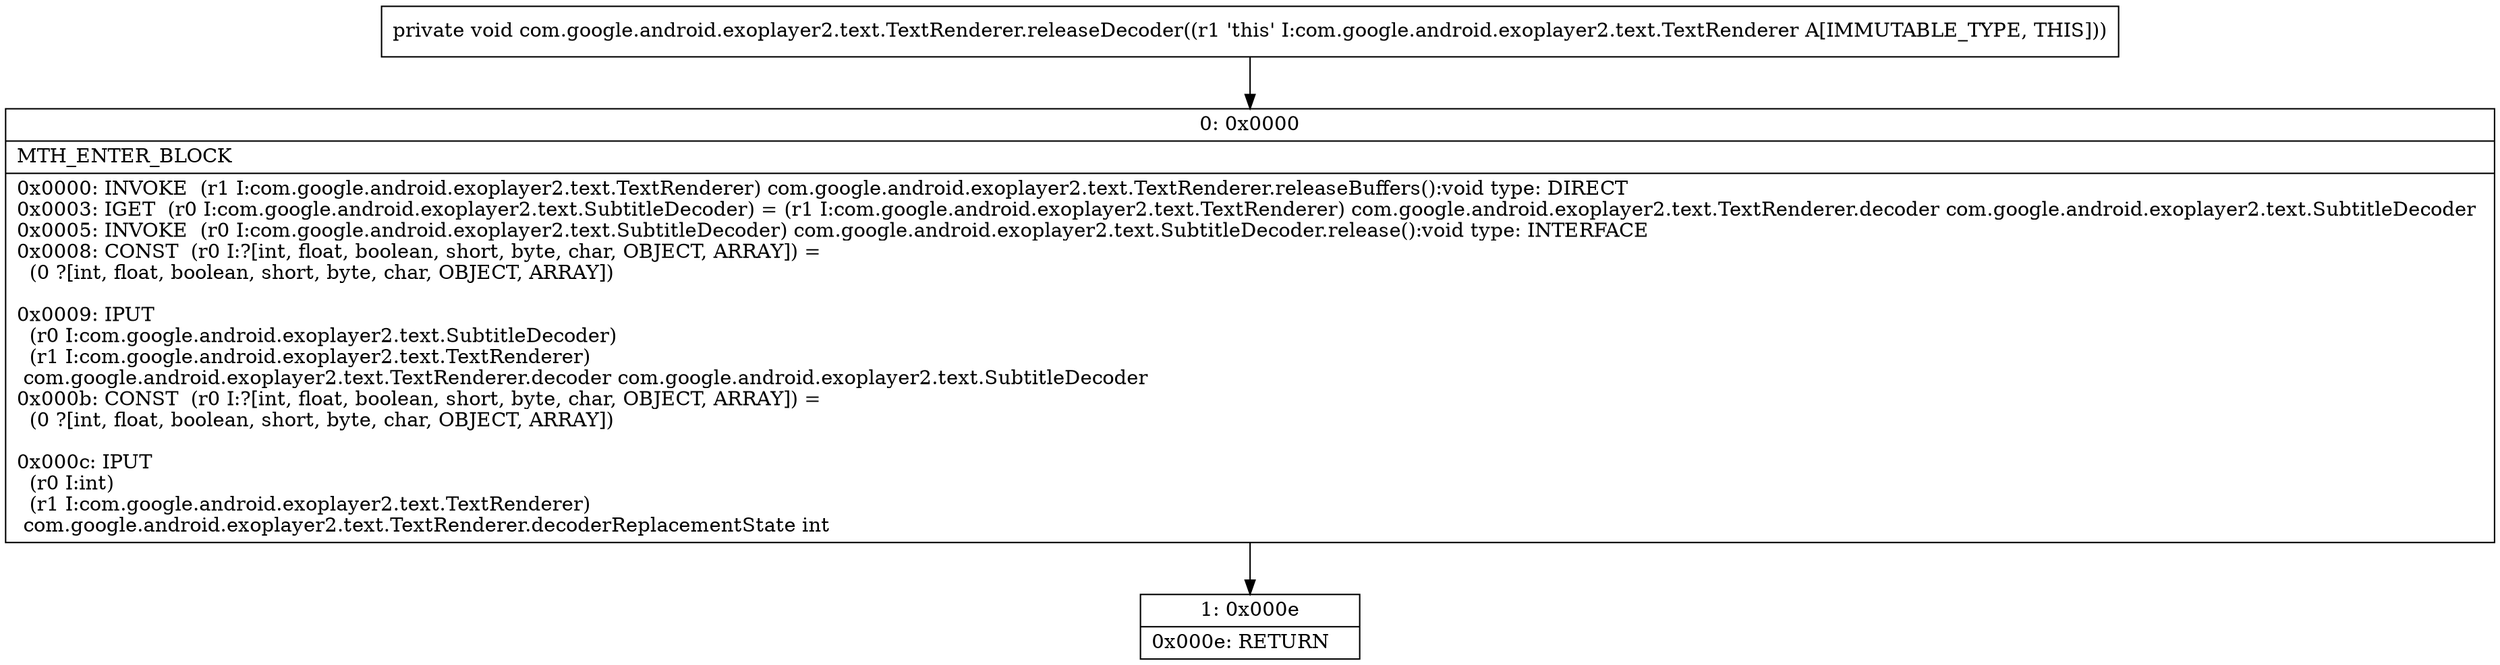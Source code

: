 digraph "CFG forcom.google.android.exoplayer2.text.TextRenderer.releaseDecoder()V" {
Node_0 [shape=record,label="{0\:\ 0x0000|MTH_ENTER_BLOCK\l|0x0000: INVOKE  (r1 I:com.google.android.exoplayer2.text.TextRenderer) com.google.android.exoplayer2.text.TextRenderer.releaseBuffers():void type: DIRECT \l0x0003: IGET  (r0 I:com.google.android.exoplayer2.text.SubtitleDecoder) = (r1 I:com.google.android.exoplayer2.text.TextRenderer) com.google.android.exoplayer2.text.TextRenderer.decoder com.google.android.exoplayer2.text.SubtitleDecoder \l0x0005: INVOKE  (r0 I:com.google.android.exoplayer2.text.SubtitleDecoder) com.google.android.exoplayer2.text.SubtitleDecoder.release():void type: INTERFACE \l0x0008: CONST  (r0 I:?[int, float, boolean, short, byte, char, OBJECT, ARRAY]) = \l  (0 ?[int, float, boolean, short, byte, char, OBJECT, ARRAY])\l \l0x0009: IPUT  \l  (r0 I:com.google.android.exoplayer2.text.SubtitleDecoder)\l  (r1 I:com.google.android.exoplayer2.text.TextRenderer)\l com.google.android.exoplayer2.text.TextRenderer.decoder com.google.android.exoplayer2.text.SubtitleDecoder \l0x000b: CONST  (r0 I:?[int, float, boolean, short, byte, char, OBJECT, ARRAY]) = \l  (0 ?[int, float, boolean, short, byte, char, OBJECT, ARRAY])\l \l0x000c: IPUT  \l  (r0 I:int)\l  (r1 I:com.google.android.exoplayer2.text.TextRenderer)\l com.google.android.exoplayer2.text.TextRenderer.decoderReplacementState int \l}"];
Node_1 [shape=record,label="{1\:\ 0x000e|0x000e: RETURN   \l}"];
MethodNode[shape=record,label="{private void com.google.android.exoplayer2.text.TextRenderer.releaseDecoder((r1 'this' I:com.google.android.exoplayer2.text.TextRenderer A[IMMUTABLE_TYPE, THIS])) }"];
MethodNode -> Node_0;
Node_0 -> Node_1;
}

